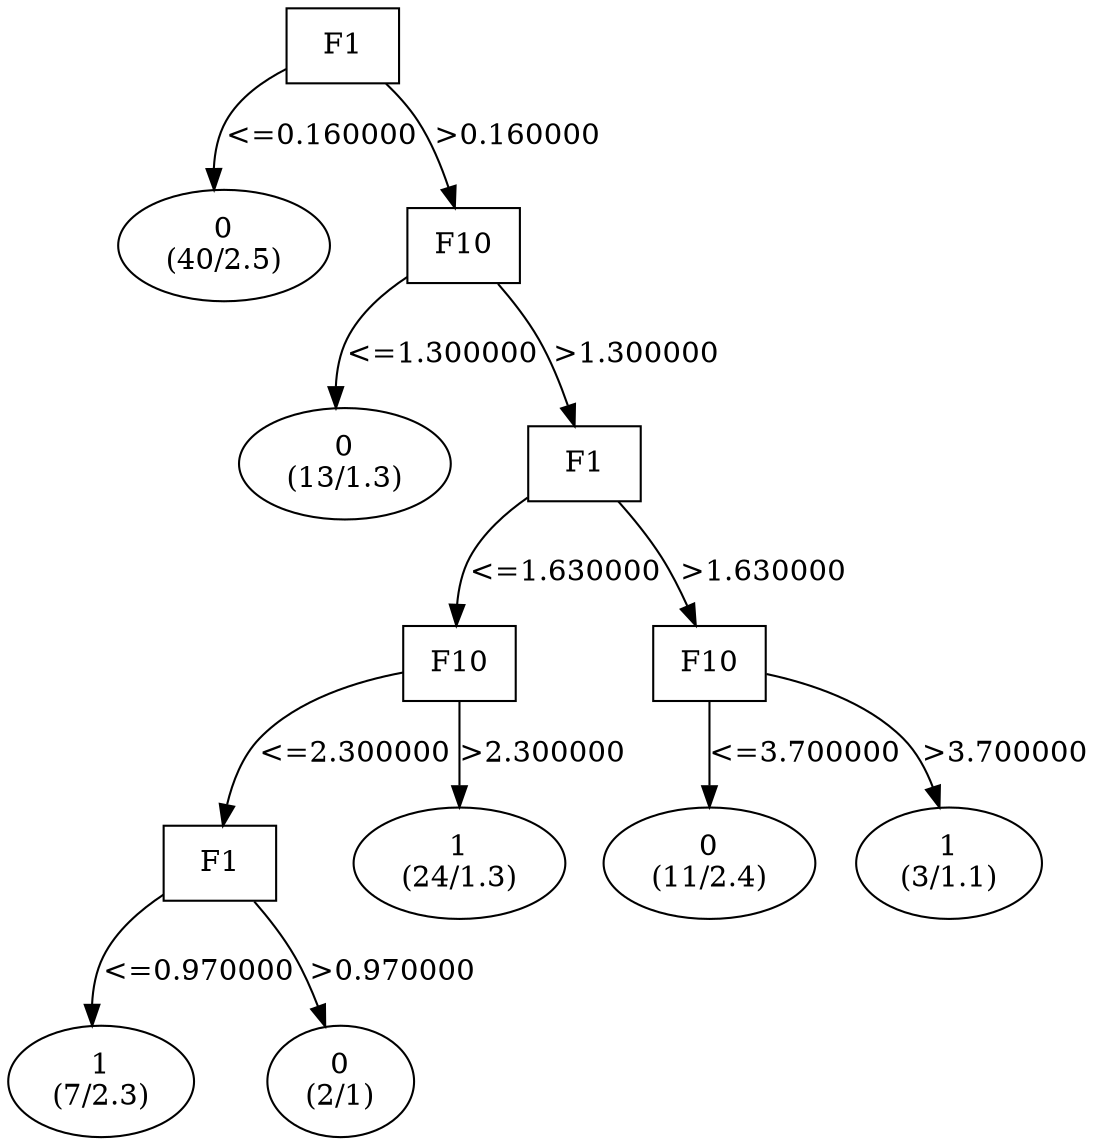 digraph YaDT {
n0 [ shape=box, label="F1\n"]
n0 -> n1 [label="<=0.160000"]
n1 [ shape=ellipse, label="0\n(40/2.5)"]
n0 -> n2 [label=">0.160000"]
n2 [ shape=box, label="F10\n"]
n2 -> n3 [label="<=1.300000"]
n3 [ shape=ellipse, label="0\n(13/1.3)"]
n2 -> n4 [label=">1.300000"]
n4 [ shape=box, label="F1\n"]
n4 -> n5 [label="<=1.630000"]
n5 [ shape=box, label="F10\n"]
n5 -> n6 [label="<=2.300000"]
n6 [ shape=box, label="F1\n"]
n6 -> n7 [label="<=0.970000"]
n7 [ shape=ellipse, label="1\n(7/2.3)"]
n6 -> n8 [label=">0.970000"]
n8 [ shape=ellipse, label="0\n(2/1)"]
n5 -> n10 [label=">2.300000"]
n10 [ shape=ellipse, label="1\n(24/1.3)"]
n4 -> n12 [label=">1.630000"]
n12 [ shape=box, label="F10\n"]
n12 -> n13 [label="<=3.700000"]
n13 [ shape=ellipse, label="0\n(11/2.4)"]
n12 -> n14 [label=">3.700000"]
n14 [ shape=ellipse, label="1\n(3/1.1)"]
}
